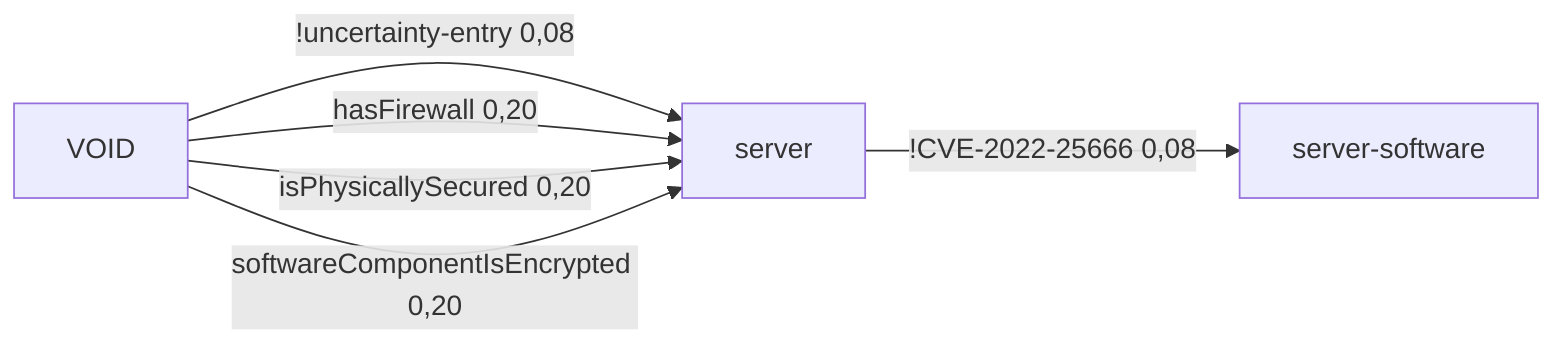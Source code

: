 %% AttributeChange [4mqualcom/apq8096[0m to [4m2.1[0m for node [4mserver[0m
%%  VOID -[0,53]->  server -[0,08]-> server-software 2,12 0,04
flowchart LR
	server[server]
	server-software[server-software]
	VOID[VOID]
	server -->|!CVE-2022-25666 0,08| server-software
	VOID -->|!uncertainty-entry 0,08| server
	VOID -->|hasFirewall 0,20| server
	VOID -->|isPhysicallySecured 0,20| server
	VOID -->|softwareComponentIsEncrypted 0,20| server